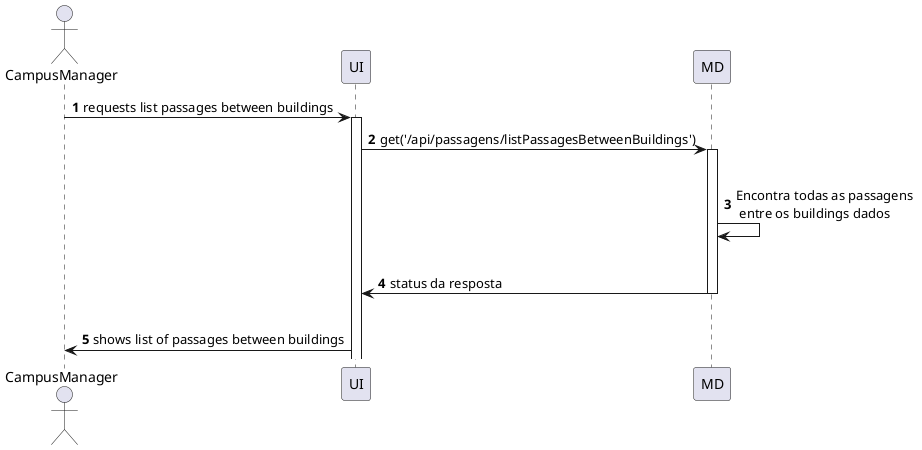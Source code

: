 @startuml

autonumber

actor CampusManager as U
participant UI as UI
participant MD  as R

U -> UI : requests list passages between buildings
activate UI
UI -> R : get('/api/passagens/listPassagesBetweenBuildings')

activate R
|||
R -> R : Encontra todas as passagens \n entre os buildings dados
|||
R -> UI : status da resposta
deactivate R
|||
UI -> U : shows list of passages between buildings


@enduml